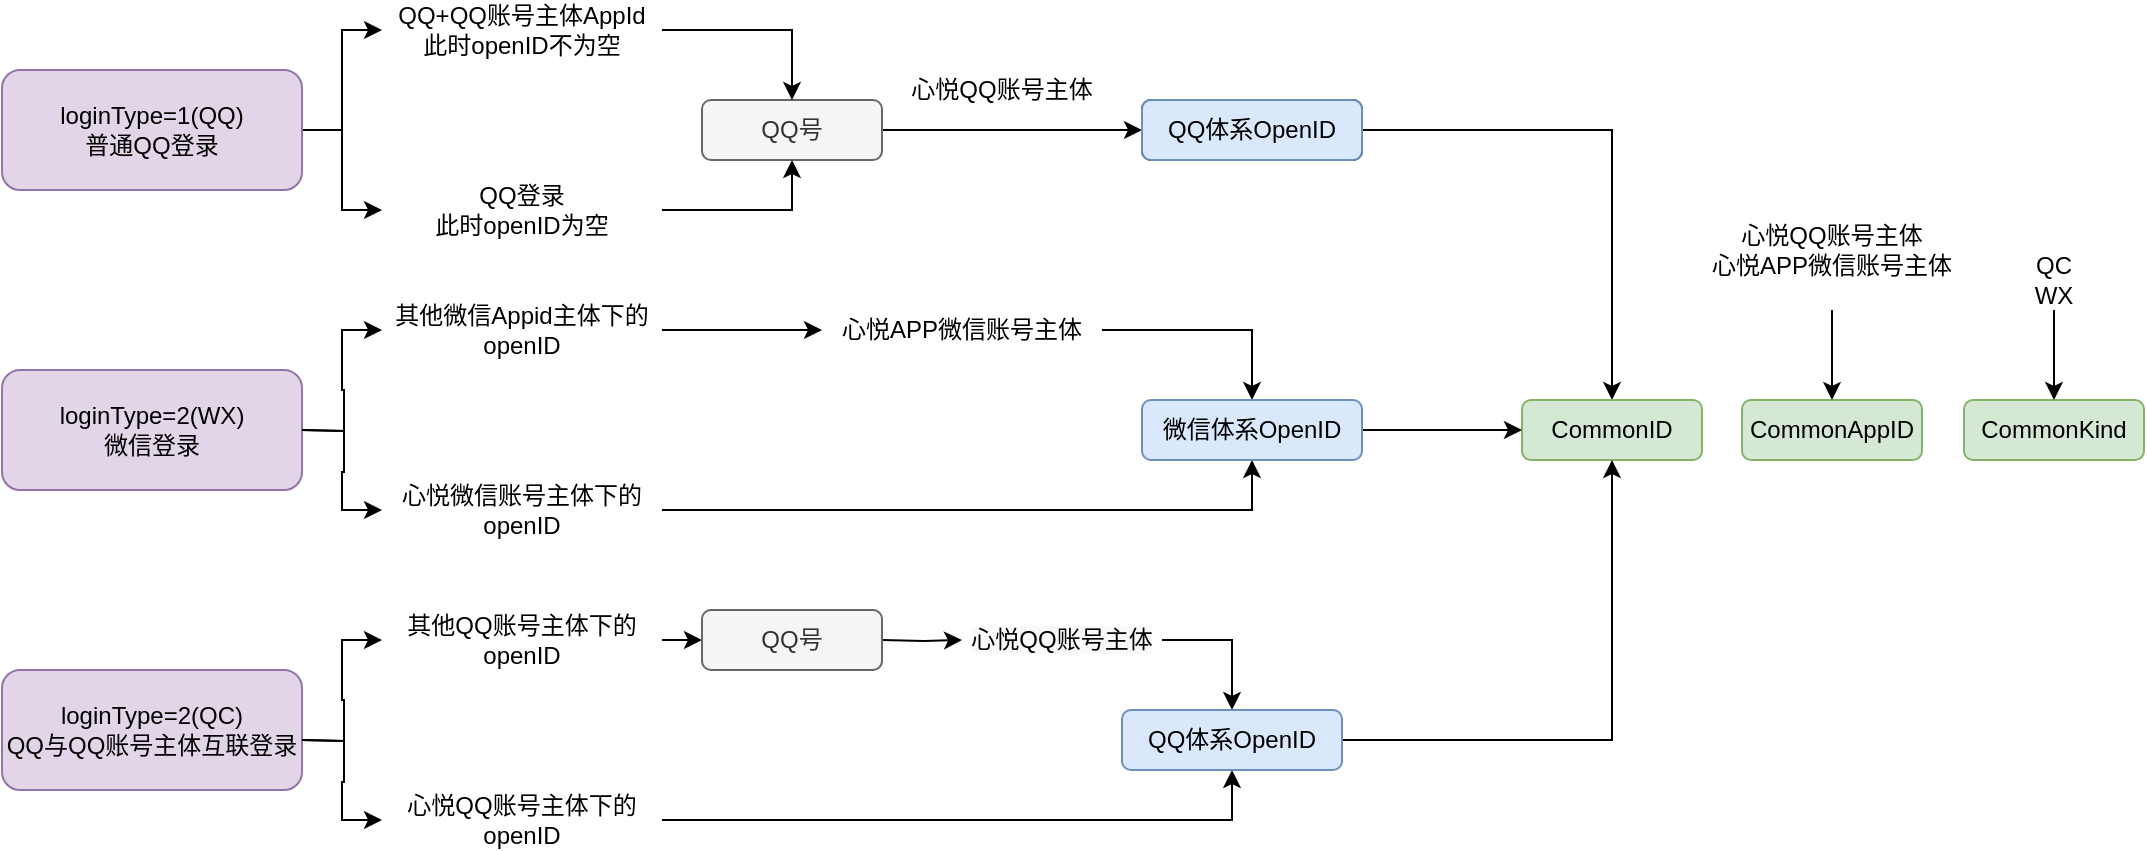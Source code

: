<mxfile version="14.0.1" type="github">
  <diagram id="cE4s3qr2dzPUc8DZUsEM" name="第 1 页">
    <mxGraphModel dx="1422" dy="762" grid="1" gridSize="10" guides="1" tooltips="1" connect="1" arrows="1" fold="1" page="1" pageScale="1" pageWidth="827" pageHeight="1169" math="0" shadow="0">
      <root>
        <mxCell id="0" />
        <mxCell id="1" parent="0" />
        <mxCell id="cLgK5z_RN-ABzNowCWoc-12" style="edgeStyle=orthogonalEdgeStyle;rounded=0;orthogonalLoop=1;jettySize=auto;html=1;exitX=1;exitY=0.5;exitDx=0;exitDy=0;entryX=0;entryY=0.5;entryDx=0;entryDy=0;" edge="1" parent="1" source="cLgK5z_RN-ABzNowCWoc-1" target="cLgK5z_RN-ABzNowCWoc-5">
          <mxGeometry relative="1" as="geometry" />
        </mxCell>
        <mxCell id="cLgK5z_RN-ABzNowCWoc-13" style="edgeStyle=orthogonalEdgeStyle;rounded=0;orthogonalLoop=1;jettySize=auto;html=1;exitX=1;exitY=0.5;exitDx=0;exitDy=0;entryX=0;entryY=0.5;entryDx=0;entryDy=0;" edge="1" parent="1" source="cLgK5z_RN-ABzNowCWoc-1" target="cLgK5z_RN-ABzNowCWoc-6">
          <mxGeometry relative="1" as="geometry" />
        </mxCell>
        <mxCell id="cLgK5z_RN-ABzNowCWoc-1" value="loginType=1(QQ)&lt;br&gt;普通QQ登录" style="rounded=1;whiteSpace=wrap;html=1;fillColor=#e1d5e7;strokeColor=#9673a6;" vertex="1" parent="1">
          <mxGeometry x="70" y="120" width="150" height="60" as="geometry" />
        </mxCell>
        <mxCell id="cLgK5z_RN-ABzNowCWoc-2" value="loginType=2(WX)&lt;br&gt;微信登录" style="rounded=1;whiteSpace=wrap;html=1;fillColor=#e1d5e7;strokeColor=#9673a6;" vertex="1" parent="1">
          <mxGeometry x="70" y="270" width="150" height="60" as="geometry" />
        </mxCell>
        <mxCell id="cLgK5z_RN-ABzNowCWoc-3" value="loginType=2(QC)&lt;br&gt;QQ与QQ账号主体互联登录" style="rounded=1;whiteSpace=wrap;html=1;fillColor=#e1d5e7;strokeColor=#9673a6;" vertex="1" parent="1">
          <mxGeometry x="70" y="420" width="150" height="60" as="geometry" />
        </mxCell>
        <mxCell id="cLgK5z_RN-ABzNowCWoc-9" style="edgeStyle=orthogonalEdgeStyle;rounded=0;orthogonalLoop=1;jettySize=auto;html=1;exitX=1;exitY=0.5;exitDx=0;exitDy=0;" edge="1" parent="1" source="cLgK5z_RN-ABzNowCWoc-4" target="cLgK5z_RN-ABzNowCWoc-7">
          <mxGeometry relative="1" as="geometry">
            <Array as="points">
              <mxPoint x="600" y="150" />
              <mxPoint x="600" y="150" />
            </Array>
          </mxGeometry>
        </mxCell>
        <mxCell id="cLgK5z_RN-ABzNowCWoc-4" value="QQ号" style="rounded=1;whiteSpace=wrap;html=1;fillColor=#f5f5f5;strokeColor=#666666;fontColor=#333333;" vertex="1" parent="1">
          <mxGeometry x="420" y="135" width="90" height="30" as="geometry" />
        </mxCell>
        <mxCell id="cLgK5z_RN-ABzNowCWoc-14" style="edgeStyle=orthogonalEdgeStyle;rounded=0;orthogonalLoop=1;jettySize=auto;html=1;exitX=1;exitY=0.5;exitDx=0;exitDy=0;entryX=0.5;entryY=0;entryDx=0;entryDy=0;" edge="1" parent="1" source="cLgK5z_RN-ABzNowCWoc-5" target="cLgK5z_RN-ABzNowCWoc-4">
          <mxGeometry relative="1" as="geometry" />
        </mxCell>
        <mxCell id="cLgK5z_RN-ABzNowCWoc-5" value="QQ+QQ账号主体AppId&lt;br&gt;此时openID不为空" style="text;html=1;strokeColor=none;fillColor=none;align=center;verticalAlign=middle;whiteSpace=wrap;rounded=0;" vertex="1" parent="1">
          <mxGeometry x="260" y="90" width="140" height="20" as="geometry" />
        </mxCell>
        <mxCell id="cLgK5z_RN-ABzNowCWoc-15" style="edgeStyle=orthogonalEdgeStyle;rounded=0;orthogonalLoop=1;jettySize=auto;html=1;exitX=1;exitY=0.5;exitDx=0;exitDy=0;" edge="1" parent="1" source="cLgK5z_RN-ABzNowCWoc-6" target="cLgK5z_RN-ABzNowCWoc-4">
          <mxGeometry relative="1" as="geometry" />
        </mxCell>
        <mxCell id="cLgK5z_RN-ABzNowCWoc-6" value="QQ登录&lt;br&gt;此时openID为空" style="text;html=1;strokeColor=none;fillColor=none;align=center;verticalAlign=middle;whiteSpace=wrap;rounded=0;" vertex="1" parent="1">
          <mxGeometry x="260" y="180" width="140" height="20" as="geometry" />
        </mxCell>
        <mxCell id="cLgK5z_RN-ABzNowCWoc-18" style="edgeStyle=orthogonalEdgeStyle;rounded=0;orthogonalLoop=1;jettySize=auto;html=1;exitX=1;exitY=0.5;exitDx=0;exitDy=0;entryX=0.5;entryY=0;entryDx=0;entryDy=0;" edge="1" parent="1" source="cLgK5z_RN-ABzNowCWoc-7" target="cLgK5z_RN-ABzNowCWoc-16">
          <mxGeometry relative="1" as="geometry" />
        </mxCell>
        <mxCell id="cLgK5z_RN-ABzNowCWoc-7" value="QQ体系OpenID" style="rounded=1;whiteSpace=wrap;html=1;" vertex="1" parent="1">
          <mxGeometry x="640" y="135" width="110" height="30" as="geometry" />
        </mxCell>
        <mxCell id="cLgK5z_RN-ABzNowCWoc-10" value="心悦QQ账号主体" style="text;html=1;strokeColor=none;fillColor=none;align=center;verticalAlign=middle;whiteSpace=wrap;rounded=0;" vertex="1" parent="1">
          <mxGeometry x="520" y="120" width="100" height="20" as="geometry" />
        </mxCell>
        <mxCell id="cLgK5z_RN-ABzNowCWoc-16" value="CommonID" style="rounded=1;whiteSpace=wrap;html=1;fillColor=#d5e8d4;strokeColor=#82b366;" vertex="1" parent="1">
          <mxGeometry x="830" y="285" width="90" height="30" as="geometry" />
        </mxCell>
        <mxCell id="cLgK5z_RN-ABzNowCWoc-17" value="CommonAppID" style="rounded=1;whiteSpace=wrap;html=1;fillColor=#d5e8d4;strokeColor=#82b366;" vertex="1" parent="1">
          <mxGeometry x="940" y="285" width="90" height="30" as="geometry" />
        </mxCell>
        <mxCell id="cLgK5z_RN-ABzNowCWoc-19" value="CommonKind" style="rounded=1;whiteSpace=wrap;html=1;fillColor=#d5e8d4;strokeColor=#82b366;" vertex="1" parent="1">
          <mxGeometry x="1051" y="285" width="90" height="30" as="geometry" />
        </mxCell>
        <mxCell id="cLgK5z_RN-ABzNowCWoc-23" style="edgeStyle=orthogonalEdgeStyle;rounded=0;orthogonalLoop=1;jettySize=auto;html=1;exitX=1;exitY=0.5;exitDx=0;exitDy=0;entryX=0;entryY=0.5;entryDx=0;entryDy=0;" edge="1" parent="1" target="cLgK5z_RN-ABzNowCWoc-28">
          <mxGeometry relative="1" as="geometry">
            <mxPoint x="220" y="300" as="sourcePoint" />
          </mxGeometry>
        </mxCell>
        <mxCell id="cLgK5z_RN-ABzNowCWoc-24" style="edgeStyle=orthogonalEdgeStyle;rounded=0;orthogonalLoop=1;jettySize=auto;html=1;exitX=1;exitY=0.5;exitDx=0;exitDy=0;entryX=0;entryY=0.5;entryDx=0;entryDy=0;" edge="1" parent="1" target="cLgK5z_RN-ABzNowCWoc-30">
          <mxGeometry relative="1" as="geometry">
            <mxPoint x="220" y="300" as="sourcePoint" />
          </mxGeometry>
        </mxCell>
        <mxCell id="cLgK5z_RN-ABzNowCWoc-44" style="edgeStyle=orthogonalEdgeStyle;rounded=0;orthogonalLoop=1;jettySize=auto;html=1;exitX=1;exitY=0.5;exitDx=0;exitDy=0;entryX=0.5;entryY=0;entryDx=0;entryDy=0;" edge="1" parent="1" source="cLgK5z_RN-ABzNowCWoc-32" target="cLgK5z_RN-ABzNowCWoc-31">
          <mxGeometry relative="1" as="geometry">
            <Array as="points">
              <mxPoint x="695" y="250" />
            </Array>
          </mxGeometry>
        </mxCell>
        <mxCell id="cLgK5z_RN-ABzNowCWoc-28" value="其他微信Appid主体下的openID" style="text;html=1;strokeColor=none;fillColor=none;align=center;verticalAlign=middle;whiteSpace=wrap;rounded=0;" vertex="1" parent="1">
          <mxGeometry x="260" y="240" width="140" height="20" as="geometry" />
        </mxCell>
        <mxCell id="cLgK5z_RN-ABzNowCWoc-29" style="edgeStyle=orthogonalEdgeStyle;rounded=0;orthogonalLoop=1;jettySize=auto;html=1;exitX=1;exitY=0.5;exitDx=0;exitDy=0;entryX=0.5;entryY=1;entryDx=0;entryDy=0;" edge="1" parent="1" source="cLgK5z_RN-ABzNowCWoc-30" target="cLgK5z_RN-ABzNowCWoc-31">
          <mxGeometry relative="1" as="geometry">
            <mxPoint x="465" y="315" as="targetPoint" />
          </mxGeometry>
        </mxCell>
        <mxCell id="cLgK5z_RN-ABzNowCWoc-30" value="心悦微信账号主体下的openID" style="text;html=1;strokeColor=none;fillColor=none;align=center;verticalAlign=middle;whiteSpace=wrap;rounded=0;" vertex="1" parent="1">
          <mxGeometry x="260" y="330" width="140" height="20" as="geometry" />
        </mxCell>
        <mxCell id="cLgK5z_RN-ABzNowCWoc-33" style="edgeStyle=orthogonalEdgeStyle;rounded=0;orthogonalLoop=1;jettySize=auto;html=1;exitX=1;exitY=0.5;exitDx=0;exitDy=0;" edge="1" parent="1" source="cLgK5z_RN-ABzNowCWoc-31" target="cLgK5z_RN-ABzNowCWoc-16">
          <mxGeometry relative="1" as="geometry" />
        </mxCell>
        <mxCell id="cLgK5z_RN-ABzNowCWoc-31" value="微信体系OpenID" style="rounded=1;whiteSpace=wrap;html=1;fillColor=#dae8fc;strokeColor=#6c8ebf;" vertex="1" parent="1">
          <mxGeometry x="640" y="285" width="110" height="30" as="geometry" />
        </mxCell>
        <mxCell id="cLgK5z_RN-ABzNowCWoc-34" style="edgeStyle=orthogonalEdgeStyle;rounded=0;orthogonalLoop=1;jettySize=auto;html=1;exitX=1;exitY=0.5;exitDx=0;exitDy=0;entryX=0;entryY=0.5;entryDx=0;entryDy=0;" edge="1" parent="1" target="cLgK5z_RN-ABzNowCWoc-39">
          <mxGeometry relative="1" as="geometry">
            <mxPoint x="220" y="455" as="sourcePoint" />
          </mxGeometry>
        </mxCell>
        <mxCell id="cLgK5z_RN-ABzNowCWoc-35" style="edgeStyle=orthogonalEdgeStyle;rounded=0;orthogonalLoop=1;jettySize=auto;html=1;exitX=1;exitY=0.5;exitDx=0;exitDy=0;entryX=0;entryY=0.5;entryDx=0;entryDy=0;" edge="1" parent="1" target="cLgK5z_RN-ABzNowCWoc-41">
          <mxGeometry relative="1" as="geometry">
            <mxPoint x="220" y="455" as="sourcePoint" />
          </mxGeometry>
        </mxCell>
        <mxCell id="cLgK5z_RN-ABzNowCWoc-39" value="其他QQ账号主体下的&lt;br&gt;openID" style="text;html=1;strokeColor=none;fillColor=none;align=center;verticalAlign=middle;whiteSpace=wrap;rounded=0;" vertex="1" parent="1">
          <mxGeometry x="260" y="395" width="140" height="20" as="geometry" />
        </mxCell>
        <mxCell id="cLgK5z_RN-ABzNowCWoc-41" value="心悦QQ账号主体下的openID" style="text;html=1;strokeColor=none;fillColor=none;align=center;verticalAlign=middle;whiteSpace=wrap;rounded=0;" vertex="1" parent="1">
          <mxGeometry x="260" y="485" width="140" height="20" as="geometry" />
        </mxCell>
        <mxCell id="cLgK5z_RN-ABzNowCWoc-32" value="心悦APP微信账号主体" style="text;html=1;strokeColor=none;fillColor=none;align=center;verticalAlign=middle;whiteSpace=wrap;rounded=0;" vertex="1" parent="1">
          <mxGeometry x="480" y="240" width="140" height="20" as="geometry" />
        </mxCell>
        <mxCell id="cLgK5z_RN-ABzNowCWoc-45" style="edgeStyle=orthogonalEdgeStyle;rounded=0;orthogonalLoop=1;jettySize=auto;html=1;exitX=1;exitY=0.5;exitDx=0;exitDy=0;entryX=0;entryY=0.5;entryDx=0;entryDy=0;" edge="1" parent="1" source="cLgK5z_RN-ABzNowCWoc-28" target="cLgK5z_RN-ABzNowCWoc-32">
          <mxGeometry relative="1" as="geometry">
            <mxPoint x="400" y="250" as="sourcePoint" />
            <mxPoint x="695" y="285" as="targetPoint" />
            <Array as="points" />
          </mxGeometry>
        </mxCell>
        <mxCell id="cLgK5z_RN-ABzNowCWoc-46" style="edgeStyle=orthogonalEdgeStyle;rounded=0;orthogonalLoop=1;jettySize=auto;html=1;exitX=1;exitY=0.5;exitDx=0;exitDy=0;entryX=0.5;entryY=0;entryDx=0;entryDy=0;" edge="1" parent="1" source="cLgK5z_RN-ABzNowCWoc-52" target="cLgK5z_RN-ABzNowCWoc-48">
          <mxGeometry relative="1" as="geometry">
            <Array as="points">
              <mxPoint x="685" y="405" />
            </Array>
          </mxGeometry>
        </mxCell>
        <mxCell id="cLgK5z_RN-ABzNowCWoc-51" value="&lt;span style=&quot;color: rgba(0 , 0 , 0 , 0) ; font-family: monospace ; font-size: 0px ; background-color: rgb(248 , 249 , 250)&quot;&gt;%3CmxGraphModel%3E%3Croot%3E%3CmxCell%20id%3D%220%22%2F%3E%3CmxCell%20id%3D%221%22%20parent%3D%220%22%2F%3E%3CmxCell%20id%3D%222%22%20value%3D%22%E5%BF%83%E6%82%A6QQ%E8%B4%A6%E5%8F%B7%E4%B8%BB%E4%BD%93101484782%22%20style%3D%22text%3Bhtml%3D1%3BstrokeColor%3Dnone%3BfillColor%3Dnone%3Balign%3Dcenter%3BverticalAlign%3Dmiddle%3BwhiteSpace%3Dwrap%3Brounded%3D0%3B%22%20vertex%3D%221%22%20parent%3D%221%22%3E%3CmxGeometry%20x%3D%22520%22%20y%3D%22120%22%20width%3D%22100%22%20height%3D%2220%22%20as%3D%22geometry%22%2F%3E%3C%2FmxCell%3E%3C%2Froot%3E%3C%2FmxGraphModel%3E&lt;/span&gt;&lt;span style=&quot;color: rgba(0 , 0 , 0 , 0) ; font-family: monospace ; font-size: 0px ; background-color: rgb(248 , 249 , 250)&quot;&gt;%3CmxGraphModel%3E%3Croot%3E%3CmxCell%20id%3D%220%22%2F%3E%3CmxCell%20id%3D%221%22%20parent%3D%220%22%2F%3E%3CmxCell%20id%3D%222%22%20value%3D%22%E5%BF%83%E6%82%A6QQ%E8%B4%A6%E5%8F%B7%E4%B8%BB%E4%BD%93101484782%22%20style%3D%22text%3Bhtml%3D1%3BstrokeColor%3Dnone%3BfillColor%3Dnone%3Balign%3Dcenter%3BverticalAlign%3Dmiddle%3BwhiteSpace%3Dwrap%3Brounded%3D0%3B%22%20vertex%3D%221%22%20parent%3D%221%22%3E%3CmxGeometry%20x%3D%22520%22%20y%3D%22120%22%20width%3D%22100%22%20height%3D%2220%22%20as%3D%22geometry%22%2F%3E%3C%2FmxCell%3E%3C%2Froot%3E%3C%2FmxGraphModel%3E&lt;/span&gt;" style="edgeLabel;html=1;align=center;verticalAlign=middle;resizable=0;points=[];" vertex="1" connectable="0" parent="cLgK5z_RN-ABzNowCWoc-46">
          <mxGeometry x="-0.254" y="-1" relative="1" as="geometry">
            <mxPoint as="offset" />
          </mxGeometry>
        </mxCell>
        <mxCell id="cLgK5z_RN-ABzNowCWoc-47" style="edgeStyle=orthogonalEdgeStyle;rounded=0;orthogonalLoop=1;jettySize=auto;html=1;entryX=0.5;entryY=1;entryDx=0;entryDy=0;" edge="1" parent="1" target="cLgK5z_RN-ABzNowCWoc-48" source="cLgK5z_RN-ABzNowCWoc-41">
          <mxGeometry relative="1" as="geometry">
            <mxPoint x="430" y="490" as="sourcePoint" />
            <mxPoint x="455" y="470" as="targetPoint" />
          </mxGeometry>
        </mxCell>
        <mxCell id="cLgK5z_RN-ABzNowCWoc-56" style="edgeStyle=orthogonalEdgeStyle;rounded=0;orthogonalLoop=1;jettySize=auto;html=1;exitX=1;exitY=0.5;exitDx=0;exitDy=0;" edge="1" parent="1" source="cLgK5z_RN-ABzNowCWoc-48" target="cLgK5z_RN-ABzNowCWoc-16">
          <mxGeometry relative="1" as="geometry" />
        </mxCell>
        <mxCell id="cLgK5z_RN-ABzNowCWoc-48" value="QQ体系OpenID" style="rounded=1;whiteSpace=wrap;html=1;fillColor=#dae8fc;strokeColor=#6c8ebf;" vertex="1" parent="1">
          <mxGeometry x="630" y="440" width="110" height="30" as="geometry" />
        </mxCell>
        <mxCell id="cLgK5z_RN-ABzNowCWoc-50" style="edgeStyle=orthogonalEdgeStyle;rounded=0;orthogonalLoop=1;jettySize=auto;html=1;entryX=0;entryY=0.5;entryDx=0;entryDy=0;exitX=1;exitY=0.5;exitDx=0;exitDy=0;" edge="1" parent="1" source="cLgK5z_RN-ABzNowCWoc-39">
          <mxGeometry relative="1" as="geometry">
            <mxPoint x="430" y="410" as="sourcePoint" />
            <mxPoint x="420" y="405" as="targetPoint" />
            <Array as="points" />
          </mxGeometry>
        </mxCell>
        <mxCell id="cLgK5z_RN-ABzNowCWoc-52" value="&lt;span style=&quot;color: rgb(0 , 0 , 0) ; font-family: &amp;#34;helvetica&amp;#34; ; font-size: 12px ; font-style: normal ; font-weight: 400 ; letter-spacing: normal ; text-indent: 0px ; text-transform: none ; word-spacing: 0px ; background-color: rgb(248 , 249 , 250) ; display: inline ; float: none&quot;&gt;心悦QQ账号主体&lt;/span&gt;" style="text;whiteSpace=wrap;html=1;align=center;verticalAlign=middle;" vertex="1" parent="1">
          <mxGeometry x="550" y="395" width="100" height="20" as="geometry" />
        </mxCell>
        <mxCell id="cLgK5z_RN-ABzNowCWoc-53" style="edgeStyle=orthogonalEdgeStyle;rounded=0;orthogonalLoop=1;jettySize=auto;html=1;exitX=1;exitY=0.5;exitDx=0;exitDy=0;entryX=0;entryY=0.5;entryDx=0;entryDy=0;" edge="1" parent="1" target="cLgK5z_RN-ABzNowCWoc-52">
          <mxGeometry relative="1" as="geometry">
            <Array as="points" />
            <mxPoint x="510" y="405" as="sourcePoint" />
            <mxPoint x="685" y="440" as="targetPoint" />
          </mxGeometry>
        </mxCell>
        <mxCell id="cLgK5z_RN-ABzNowCWoc-54" value="&lt;span style=&quot;color: rgba(0 , 0 , 0 , 0) ; font-family: monospace ; font-size: 0px ; background-color: rgb(248 , 249 , 250)&quot;&gt;%3CmxGraphModel%3E%3Croot%3E%3CmxCell%20id%3D%220%22%2F%3E%3CmxCell%20id%3D%221%22%20parent%3D%220%22%2F%3E%3CmxCell%20id%3D%222%22%20value%3D%22%E5%BF%83%E6%82%A6QQ%E8%B4%A6%E5%8F%B7%E4%B8%BB%E4%BD%93101484782%22%20style%3D%22text%3Bhtml%3D1%3BstrokeColor%3Dnone%3BfillColor%3Dnone%3Balign%3Dcenter%3BverticalAlign%3Dmiddle%3BwhiteSpace%3Dwrap%3Brounded%3D0%3B%22%20vertex%3D%221%22%20parent%3D%221%22%3E%3CmxGeometry%20x%3D%22520%22%20y%3D%22120%22%20width%3D%22100%22%20height%3D%2220%22%20as%3D%22geometry%22%2F%3E%3C%2FmxCell%3E%3C%2Froot%3E%3C%2FmxGraphModel%3E&lt;/span&gt;&lt;span style=&quot;color: rgba(0 , 0 , 0 , 0) ; font-family: monospace ; font-size: 0px ; background-color: rgb(248 , 249 , 250)&quot;&gt;%3CmxGraphModel%3E%3Croot%3E%3CmxCell%20id%3D%220%22%2F%3E%3CmxCell%20id%3D%221%22%20parent%3D%220%22%2F%3E%3CmxCell%20id%3D%222%22%20value%3D%22%E5%BF%83%E6%82%A6QQ%E8%B4%A6%E5%8F%B7%E4%B8%BB%E4%BD%93101484782%22%20style%3D%22text%3Bhtml%3D1%3BstrokeColor%3Dnone%3BfillColor%3Dnone%3Balign%3Dcenter%3BverticalAlign%3Dmiddle%3BwhiteSpace%3Dwrap%3Brounded%3D0%3B%22%20vertex%3D%221%22%20parent%3D%221%22%3E%3CmxGeometry%20x%3D%22520%22%20y%3D%22120%22%20width%3D%22100%22%20height%3D%2220%22%20as%3D%22geometry%22%2F%3E%3C%2FmxCell%3E%3C%2Froot%3E%3C%2FmxGraphModel%3E&lt;/span&gt;" style="edgeLabel;html=1;align=center;verticalAlign=middle;resizable=0;points=[];" vertex="1" connectable="0" parent="cLgK5z_RN-ABzNowCWoc-53">
          <mxGeometry x="-0.254" y="-1" relative="1" as="geometry">
            <mxPoint as="offset" />
          </mxGeometry>
        </mxCell>
        <mxCell id="cLgK5z_RN-ABzNowCWoc-55" value="QQ号" style="rounded=1;whiteSpace=wrap;html=1;fillColor=#f5f5f5;strokeColor=#666666;fontColor=#333333;" vertex="1" parent="1">
          <mxGeometry x="420" y="390" width="90" height="30" as="geometry" />
        </mxCell>
        <mxCell id="cLgK5z_RN-ABzNowCWoc-59" style="edgeStyle=orthogonalEdgeStyle;rounded=0;orthogonalLoop=1;jettySize=auto;html=1;exitX=0.5;exitY=1;exitDx=0;exitDy=0;entryX=0.5;entryY=0;entryDx=0;entryDy=0;" edge="1" parent="1" source="cLgK5z_RN-ABzNowCWoc-57" target="cLgK5z_RN-ABzNowCWoc-17">
          <mxGeometry relative="1" as="geometry" />
        </mxCell>
        <mxCell id="cLgK5z_RN-ABzNowCWoc-57" value="心悦QQ账号主体&lt;br&gt;心悦APP微信账号主体" style="text;html=1;strokeColor=none;fillColor=none;align=center;verticalAlign=middle;whiteSpace=wrap;rounded=0;" vertex="1" parent="1">
          <mxGeometry x="915" y="180" width="140" height="60" as="geometry" />
        </mxCell>
        <mxCell id="cLgK5z_RN-ABzNowCWoc-60" style="edgeStyle=orthogonalEdgeStyle;rounded=0;orthogonalLoop=1;jettySize=auto;html=1;exitX=0.5;exitY=1;exitDx=0;exitDy=0;" edge="1" parent="1" source="cLgK5z_RN-ABzNowCWoc-58" target="cLgK5z_RN-ABzNowCWoc-19">
          <mxGeometry relative="1" as="geometry" />
        </mxCell>
        <mxCell id="cLgK5z_RN-ABzNowCWoc-58" value="QC&lt;br&gt;WX" style="text;html=1;strokeColor=none;fillColor=none;align=center;verticalAlign=middle;whiteSpace=wrap;rounded=0;" vertex="1" parent="1">
          <mxGeometry x="1064" y="210" width="64" height="30" as="geometry" />
        </mxCell>
        <mxCell id="cLgK5z_RN-ABzNowCWoc-61" value="QQ体系OpenID" style="rounded=1;whiteSpace=wrap;html=1;fillColor=#dae8fc;strokeColor=#6c8ebf;" vertex="1" parent="1">
          <mxGeometry x="640" y="135" width="110" height="30" as="geometry" />
        </mxCell>
      </root>
    </mxGraphModel>
  </diagram>
</mxfile>
